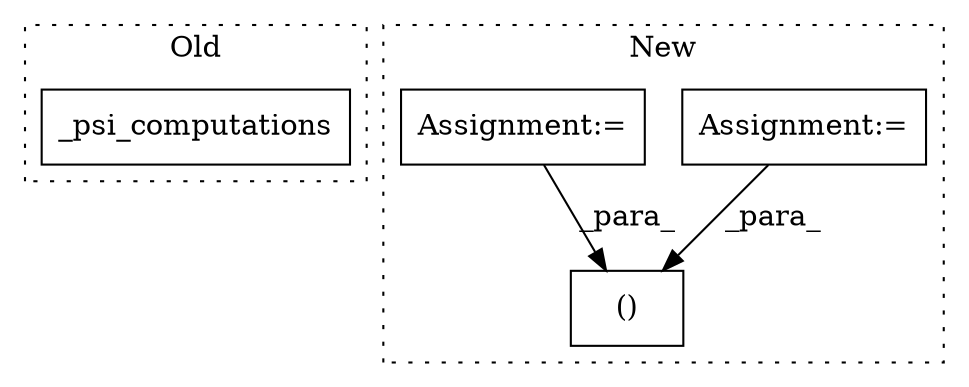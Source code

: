 digraph G {
subgraph cluster0 {
1 [label="_psi_computations" a="32" s="3554,3578" l="18,1" shape="box"];
label = "Old";
style="dotted";
}
subgraph cluster1 {
2 [label="()" a="106" s="4310" l="102" shape="box"];
3 [label="Assignment:=" a="7" s="3854" l="9" shape="box"];
4 [label="Assignment:=" a="7" s="3825" l="4" shape="box"];
label = "New";
style="dotted";
}
3 -> 2 [label="_para_"];
4 -> 2 [label="_para_"];
}